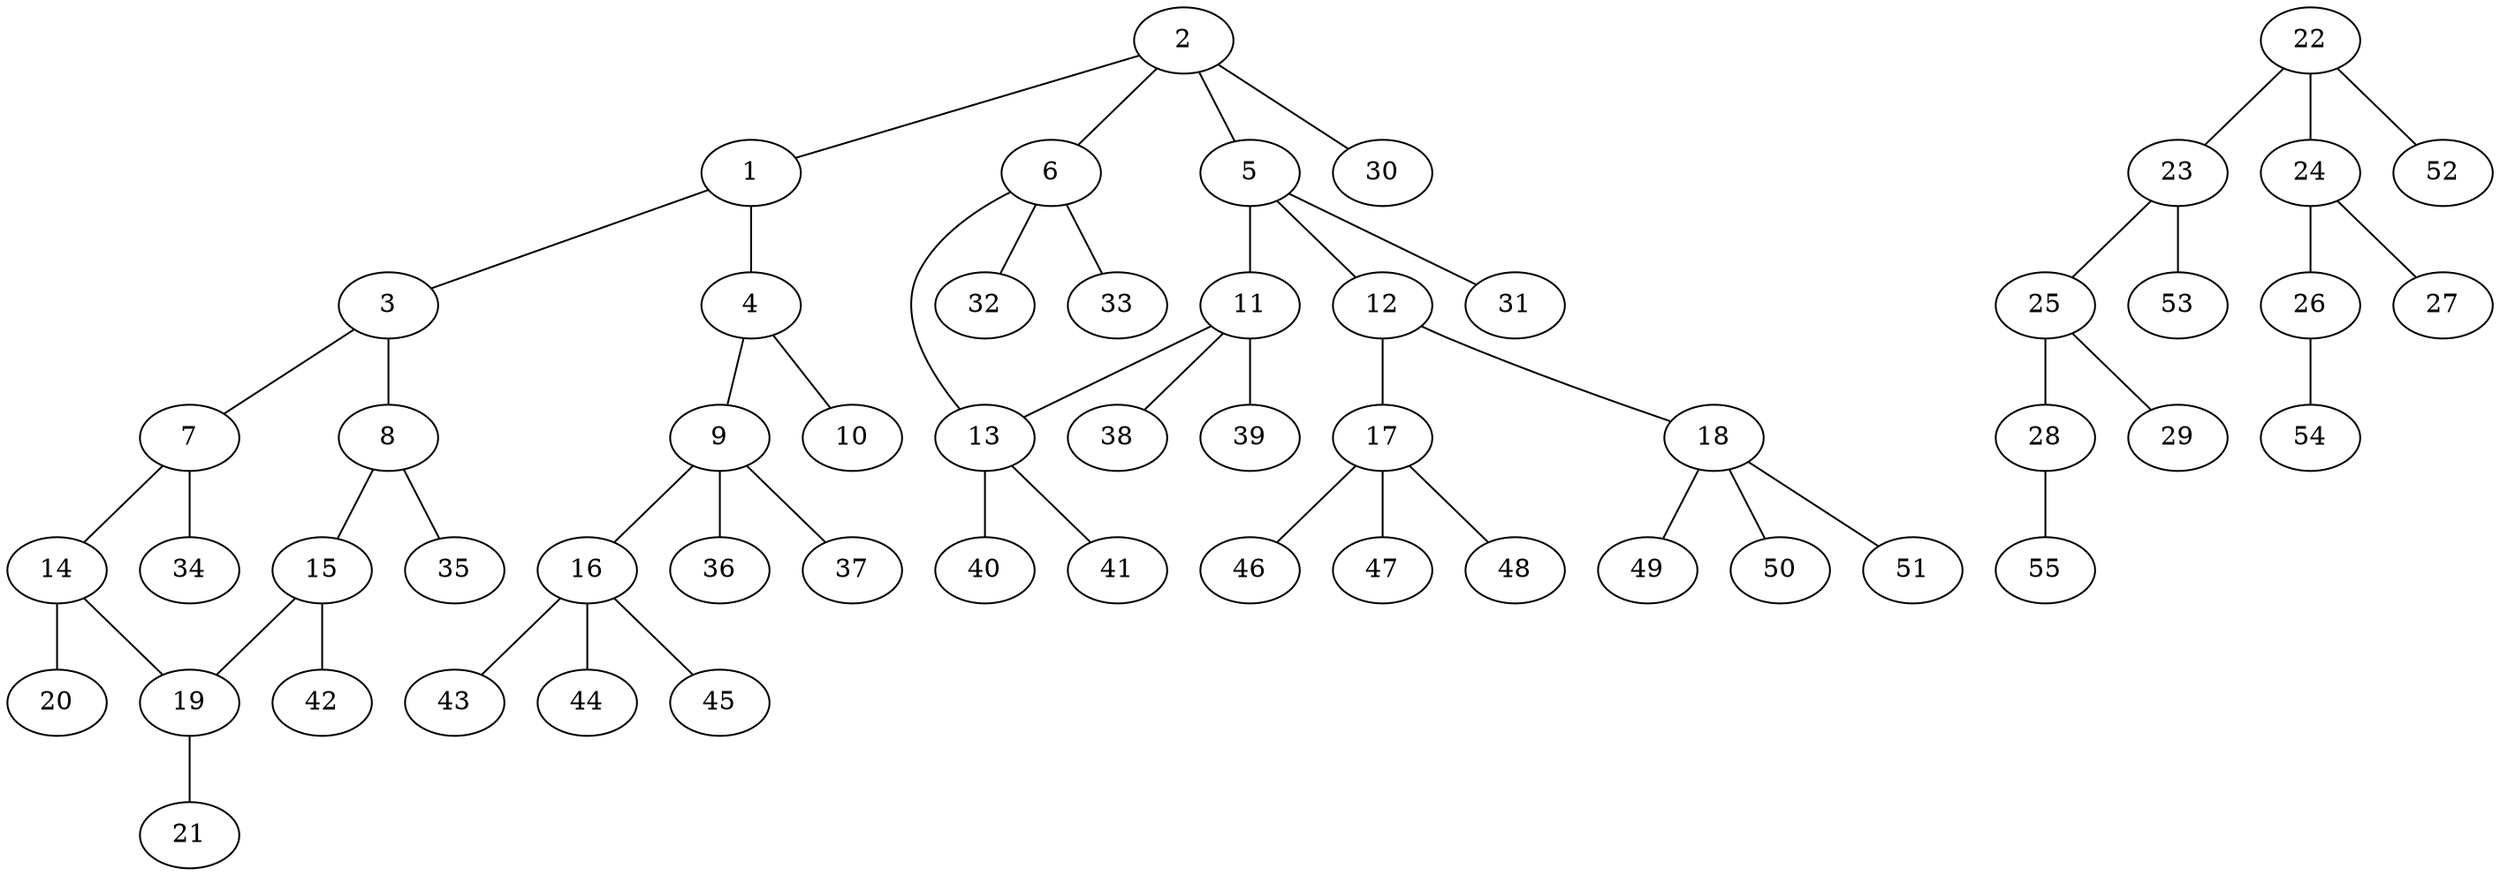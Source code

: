 graph molecule_3740 {
	1	 [chem=N];
	3	 [chem=C];
	1 -- 3	 [valence=1];
	4	 [chem=C];
	1 -- 4	 [valence=1];
	2	 [chem=C];
	2 -- 1	 [valence=1];
	5	 [chem=C];
	2 -- 5	 [valence=1];
	6	 [chem=C];
	2 -- 6	 [valence=1];
	30	 [chem=H];
	2 -- 30	 [valence=1];
	7	 [chem=C];
	3 -- 7	 [valence=1];
	8	 [chem=C];
	3 -- 8	 [valence=2];
	9	 [chem=C];
	4 -- 9	 [valence=1];
	10	 [chem=O];
	4 -- 10	 [valence=2];
	11	 [chem=C];
	5 -- 11	 [valence=1];
	12	 [chem=N];
	5 -- 12	 [valence=1];
	31	 [chem=H];
	5 -- 31	 [valence=1];
	13	 [chem=C];
	6 -- 13	 [valence=1];
	32	 [chem=H];
	6 -- 32	 [valence=1];
	33	 [chem=H];
	6 -- 33	 [valence=1];
	14	 [chem=C];
	7 -- 14	 [valence=2];
	34	 [chem=H];
	7 -- 34	 [valence=1];
	15	 [chem=C];
	8 -- 15	 [valence=1];
	35	 [chem=H];
	8 -- 35	 [valence=1];
	16	 [chem=C];
	9 -- 16	 [valence=1];
	36	 [chem=H];
	9 -- 36	 [valence=1];
	37	 [chem=H];
	9 -- 37	 [valence=1];
	11 -- 13	 [valence=1];
	38	 [chem=H];
	11 -- 38	 [valence=1];
	39	 [chem=H];
	11 -- 39	 [valence=1];
	17	 [chem=C];
	12 -- 17	 [valence=1];
	18	 [chem=C];
	12 -- 18	 [valence=1];
	40	 [chem=H];
	13 -- 40	 [valence=1];
	41	 [chem=H];
	13 -- 41	 [valence=1];
	19	 [chem=C];
	14 -- 19	 [valence=1];
	20	 [chem=Cl];
	14 -- 20	 [valence=1];
	15 -- 19	 [valence=2];
	42	 [chem=H];
	15 -- 42	 [valence=1];
	43	 [chem=H];
	16 -- 43	 [valence=1];
	44	 [chem=H];
	16 -- 44	 [valence=1];
	45	 [chem=H];
	16 -- 45	 [valence=1];
	46	 [chem=H];
	17 -- 46	 [valence=1];
	47	 [chem=H];
	17 -- 47	 [valence=1];
	48	 [chem=H];
	17 -- 48	 [valence=1];
	49	 [chem=H];
	18 -- 49	 [valence=1];
	50	 [chem=H];
	18 -- 50	 [valence=1];
	51	 [chem=H];
	18 -- 51	 [valence=1];
	21	 [chem=Cl];
	19 -- 21	 [valence=1];
	22	 [chem=C];
	23	 [chem=C];
	22 -- 23	 [valence=2];
	24	 [chem=C];
	22 -- 24	 [valence=1];
	52	 [chem=H];
	22 -- 52	 [valence=1];
	25	 [chem=C];
	23 -- 25	 [valence=1];
	53	 [chem=H];
	23 -- 53	 [valence=1];
	26	 [chem=O];
	24 -- 26	 [valence=1];
	27	 [chem=O];
	24 -- 27	 [valence=2];
	28	 [chem=O];
	25 -- 28	 [valence=1];
	29	 [chem=O];
	25 -- 29	 [valence=2];
	54	 [chem=H];
	26 -- 54	 [valence=1];
	55	 [chem=H];
	28 -- 55	 [valence=1];
}
